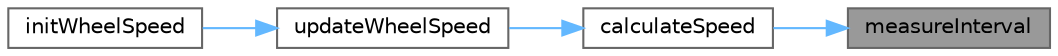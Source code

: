 digraph "measureInterval"
{
 // LATEX_PDF_SIZE
  bgcolor="transparent";
  edge [fontname=Helvetica,fontsize=10,labelfontname=Helvetica,labelfontsize=10];
  node [fontname=Helvetica,fontsize=10,shape=box,height=0.2,width=0.4];
  rankdir="RL";
  Node1 [label="measureInterval",height=0.2,width=0.4,color="gray40", fillcolor="grey60", style="filled", fontcolor="black",tooltip="Measures the time interval since the last recorded time."];
  Node1 -> Node2 [dir="back",color="steelblue1",style="solid"];
  Node2 [label="calculateSpeed",height=0.2,width=0.4,color="grey40", fillcolor="white", style="filled",URL="$WheelSpeed_8c.html#a9b06a45c350af910e0b84912802616b9",tooltip="Translates data to speed in mph."];
  Node2 -> Node3 [dir="back",color="steelblue1",style="solid"];
  Node3 [label="updateWheelSpeed",height=0.2,width=0.4,color="grey40", fillcolor="white", style="filled",URL="$WheelSpeed_8c.html#a92ea112da554d5de8a6b9204fa30381a",tooltip="Updated the speed var in this sensor."];
  Node3 -> Node4 [dir="back",color="steelblue1",style="solid"];
  Node4 [label="initWheelSpeed",height=0.2,width=0.4,color="grey40", fillcolor="white", style="filled",URL="$WheelSpeed_8c.html#ac49732714bcdc5c6bb1c4f94ddf497b3",tooltip="Initialization function for a wheel speed sensor."];
}
